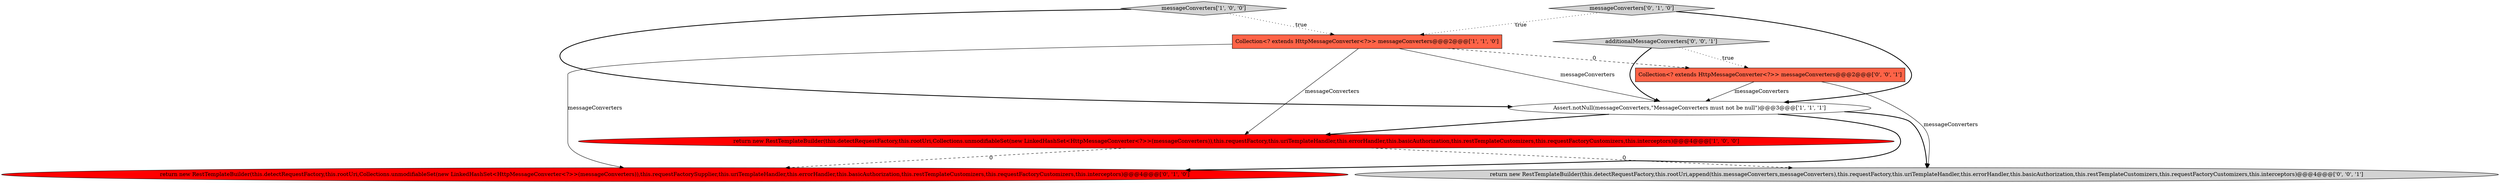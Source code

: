digraph {
8 [style = filled, label = "return new RestTemplateBuilder(this.detectRequestFactory,this.rootUri,append(this.messageConverters,messageConverters),this.requestFactory,this.uriTemplateHandler,this.errorHandler,this.basicAuthorization,this.restTemplateCustomizers,this.requestFactoryCustomizers,this.interceptors)@@@4@@@['0', '0', '1']", fillcolor = lightgray, shape = ellipse image = "AAA0AAABBB3BBB"];
0 [style = filled, label = "Collection<? extends HttpMessageConverter<?>> messageConverters@@@2@@@['1', '1', '0']", fillcolor = tomato, shape = box image = "AAA0AAABBB1BBB"];
2 [style = filled, label = "messageConverters['1', '0', '0']", fillcolor = lightgray, shape = diamond image = "AAA0AAABBB1BBB"];
3 [style = filled, label = "return new RestTemplateBuilder(this.detectRequestFactory,this.rootUri,Collections.unmodifiableSet(new LinkedHashSet<HttpMessageConverter<?>>(messageConverters)),this.requestFactory,this.uriTemplateHandler,this.errorHandler,this.basicAuthorization,this.restTemplateCustomizers,this.requestFactoryCustomizers,this.interceptors)@@@4@@@['1', '0', '0']", fillcolor = red, shape = ellipse image = "AAA1AAABBB1BBB"];
7 [style = filled, label = "additionalMessageConverters['0', '0', '1']", fillcolor = lightgray, shape = diamond image = "AAA0AAABBB3BBB"];
4 [style = filled, label = "return new RestTemplateBuilder(this.detectRequestFactory,this.rootUri,Collections.unmodifiableSet(new LinkedHashSet<HttpMessageConverter<?>>(messageConverters)),this.requestFactorySupplier,this.uriTemplateHandler,this.errorHandler,this.basicAuthorization,this.restTemplateCustomizers,this.requestFactoryCustomizers,this.interceptors)@@@4@@@['0', '1', '0']", fillcolor = red, shape = ellipse image = "AAA1AAABBB2BBB"];
5 [style = filled, label = "messageConverters['0', '1', '0']", fillcolor = lightgray, shape = diamond image = "AAA0AAABBB2BBB"];
1 [style = filled, label = "Assert.notNull(messageConverters,\"MessageConverters must not be null\")@@@3@@@['1', '1', '1']", fillcolor = white, shape = ellipse image = "AAA0AAABBB1BBB"];
6 [style = filled, label = "Collection<? extends HttpMessageConverter<?>> messageConverters@@@2@@@['0', '0', '1']", fillcolor = tomato, shape = box image = "AAA0AAABBB3BBB"];
1->3 [style = bold, label=""];
3->8 [style = dashed, label="0"];
0->3 [style = solid, label="messageConverters"];
5->1 [style = bold, label=""];
7->6 [style = dotted, label="true"];
6->1 [style = solid, label="messageConverters"];
1->4 [style = bold, label=""];
7->1 [style = bold, label=""];
0->4 [style = solid, label="messageConverters"];
1->8 [style = bold, label=""];
2->0 [style = dotted, label="true"];
5->0 [style = dotted, label="true"];
3->4 [style = dashed, label="0"];
0->1 [style = solid, label="messageConverters"];
2->1 [style = bold, label=""];
0->6 [style = dashed, label="0"];
6->8 [style = solid, label="messageConverters"];
}
